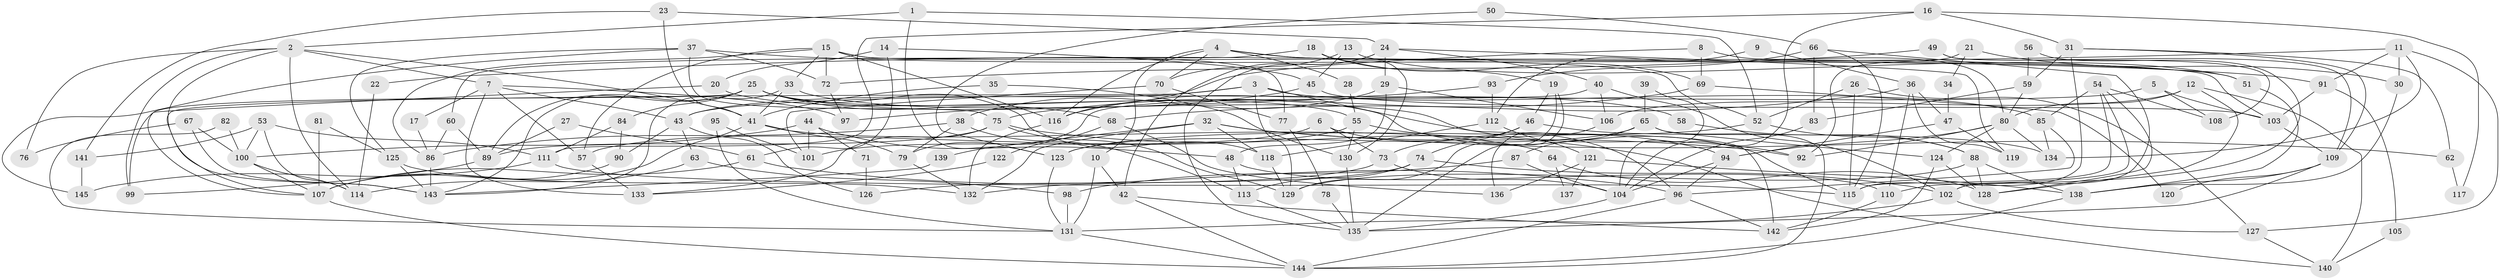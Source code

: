 // coarse degree distribution, {17: 0.017241379310344827, 12: 0.06896551724137931, 13: 0.017241379310344827, 8: 0.10344827586206896, 3: 0.13793103448275862, 7: 0.1724137931034483, 11: 0.017241379310344827, 9: 0.034482758620689655, 4: 0.1896551724137931, 2: 0.1206896551724138, 16: 0.017241379310344827, 5: 0.05172413793103448, 6: 0.05172413793103448}
// Generated by graph-tools (version 1.1) at 2025/18/03/04/25 18:18:40]
// undirected, 145 vertices, 290 edges
graph export_dot {
graph [start="1"]
  node [color=gray90,style=filled];
  1;
  2;
  3;
  4;
  5;
  6;
  7;
  8;
  9;
  10;
  11;
  12;
  13;
  14;
  15;
  16;
  17;
  18;
  19;
  20;
  21;
  22;
  23;
  24;
  25;
  26;
  27;
  28;
  29;
  30;
  31;
  32;
  33;
  34;
  35;
  36;
  37;
  38;
  39;
  40;
  41;
  42;
  43;
  44;
  45;
  46;
  47;
  48;
  49;
  50;
  51;
  52;
  53;
  54;
  55;
  56;
  57;
  58;
  59;
  60;
  61;
  62;
  63;
  64;
  65;
  66;
  67;
  68;
  69;
  70;
  71;
  72;
  73;
  74;
  75;
  76;
  77;
  78;
  79;
  80;
  81;
  82;
  83;
  84;
  85;
  86;
  87;
  88;
  89;
  90;
  91;
  92;
  93;
  94;
  95;
  96;
  97;
  98;
  99;
  100;
  101;
  102;
  103;
  104;
  105;
  106;
  107;
  108;
  109;
  110;
  111;
  112;
  113;
  114;
  115;
  116;
  117;
  118;
  119;
  120;
  121;
  122;
  123;
  124;
  125;
  126;
  127;
  128;
  129;
  130;
  131;
  132;
  133;
  134;
  135;
  136;
  137;
  138;
  139;
  140;
  141;
  142;
  143;
  144;
  145;
  1 -- 52;
  1 -- 2;
  1 -- 123;
  2 -- 143;
  2 -- 41;
  2 -- 7;
  2 -- 76;
  2 -- 99;
  2 -- 114;
  3 -- 107;
  3 -- 142;
  3 -- 43;
  3 -- 85;
  3 -- 129;
  4 -- 52;
  4 -- 10;
  4 -- 28;
  4 -- 51;
  4 -- 70;
  4 -- 116;
  5 -- 43;
  5 -- 103;
  5 -- 108;
  6 -- 73;
  6 -- 96;
  6 -- 57;
  7 -- 133;
  7 -- 17;
  7 -- 43;
  7 -- 57;
  7 -- 97;
  8 -- 80;
  8 -- 116;
  8 -- 69;
  9 -- 36;
  9 -- 112;
  10 -- 42;
  10 -- 131;
  11 -- 91;
  11 -- 134;
  11 -- 22;
  11 -- 30;
  11 -- 127;
  12 -- 128;
  12 -- 140;
  12 -- 80;
  12 -- 106;
  13 -- 70;
  13 -- 51;
  13 -- 45;
  14 -- 45;
  14 -- 20;
  14 -- 61;
  15 -- 116;
  15 -- 57;
  15 -- 33;
  15 -- 72;
  15 -- 77;
  15 -- 86;
  15 -- 103;
  16 -- 31;
  16 -- 104;
  16 -- 111;
  16 -- 117;
  17 -- 86;
  18 -- 69;
  18 -- 60;
  18 -- 19;
  18 -- 130;
  19 -- 135;
  19 -- 46;
  19 -- 129;
  20 -- 55;
  20 -- 107;
  21 -- 30;
  21 -- 92;
  21 -- 34;
  22 -- 114;
  23 -- 24;
  23 -- 41;
  23 -- 141;
  24 -- 135;
  24 -- 42;
  24 -- 29;
  24 -- 40;
  24 -- 119;
  25 -- 99;
  25 -- 118;
  25 -- 58;
  25 -- 68;
  25 -- 84;
  25 -- 89;
  25 -- 115;
  25 -- 143;
  26 -- 127;
  26 -- 115;
  26 -- 52;
  27 -- 61;
  27 -- 89;
  28 -- 55;
  29 -- 106;
  29 -- 38;
  29 -- 48;
  30 -- 138;
  31 -- 109;
  31 -- 59;
  31 -- 62;
  31 -- 115;
  32 -- 132;
  32 -- 92;
  32 -- 62;
  32 -- 118;
  32 -- 139;
  33 -- 143;
  33 -- 41;
  33 -- 92;
  34 -- 47;
  35 -- 41;
  35 -- 130;
  36 -- 119;
  36 -- 68;
  36 -- 47;
  36 -- 110;
  37 -- 72;
  37 -- 145;
  37 -- 75;
  37 -- 91;
  37 -- 125;
  38 -- 79;
  38 -- 86;
  38 -- 113;
  39 -- 65;
  39 -- 104;
  40 -- 79;
  40 -- 102;
  40 -- 106;
  41 -- 107;
  41 -- 64;
  41 -- 79;
  42 -- 142;
  42 -- 144;
  43 -- 63;
  43 -- 90;
  43 -- 126;
  44 -- 100;
  44 -- 48;
  44 -- 71;
  44 -- 101;
  45 -- 103;
  45 -- 97;
  46 -- 74;
  46 -- 73;
  46 -- 134;
  47 -- 94;
  47 -- 119;
  48 -- 110;
  48 -- 113;
  49 -- 72;
  49 -- 108;
  49 -- 109;
  50 -- 123;
  50 -- 66;
  51 -- 138;
  52 -- 88;
  52 -- 123;
  53 -- 100;
  53 -- 111;
  53 -- 114;
  53 -- 141;
  54 -- 85;
  54 -- 115;
  54 -- 108;
  54 -- 110;
  54 -- 128;
  55 -- 130;
  55 -- 94;
  55 -- 101;
  56 -- 59;
  56 -- 102;
  57 -- 133;
  58 -- 88;
  59 -- 80;
  59 -- 83;
  60 -- 89;
  60 -- 86;
  61 -- 96;
  61 -- 107;
  62 -- 117;
  63 -- 114;
  63 -- 98;
  64 -- 128;
  64 -- 137;
  65 -- 123;
  65 -- 87;
  65 -- 124;
  65 -- 144;
  66 -- 115;
  66 -- 102;
  66 -- 83;
  66 -- 93;
  67 -- 143;
  67 -- 100;
  67 -- 76;
  68 -- 136;
  68 -- 122;
  69 -- 75;
  69 -- 120;
  70 -- 101;
  70 -- 77;
  71 -- 126;
  72 -- 97;
  73 -- 104;
  73 -- 126;
  74 -- 102;
  74 -- 113;
  74 -- 132;
  75 -- 129;
  75 -- 89;
  75 -- 133;
  75 -- 140;
  77 -- 78;
  78 -- 135;
  79 -- 132;
  80 -- 134;
  80 -- 92;
  80 -- 94;
  80 -- 124;
  81 -- 107;
  81 -- 125;
  82 -- 100;
  82 -- 131;
  83 -- 104;
  84 -- 111;
  84 -- 90;
  85 -- 96;
  85 -- 134;
  86 -- 143;
  87 -- 98;
  87 -- 104;
  88 -- 129;
  88 -- 128;
  88 -- 138;
  89 -- 99;
  90 -- 107;
  91 -- 103;
  91 -- 105;
  93 -- 116;
  93 -- 112;
  94 -- 96;
  94 -- 104;
  95 -- 101;
  95 -- 131;
  96 -- 144;
  96 -- 142;
  98 -- 131;
  100 -- 107;
  100 -- 114;
  102 -- 131;
  102 -- 127;
  103 -- 109;
  104 -- 135;
  105 -- 140;
  106 -- 136;
  107 -- 144;
  109 -- 138;
  109 -- 120;
  109 -- 135;
  110 -- 142;
  111 -- 115;
  111 -- 145;
  112 -- 118;
  112 -- 121;
  113 -- 135;
  116 -- 132;
  118 -- 129;
  121 -- 138;
  121 -- 136;
  121 -- 137;
  122 -- 133;
  123 -- 131;
  124 -- 128;
  124 -- 142;
  125 -- 143;
  125 -- 132;
  127 -- 140;
  130 -- 135;
  131 -- 144;
  138 -- 144;
  139 -- 143;
  141 -- 145;
}
